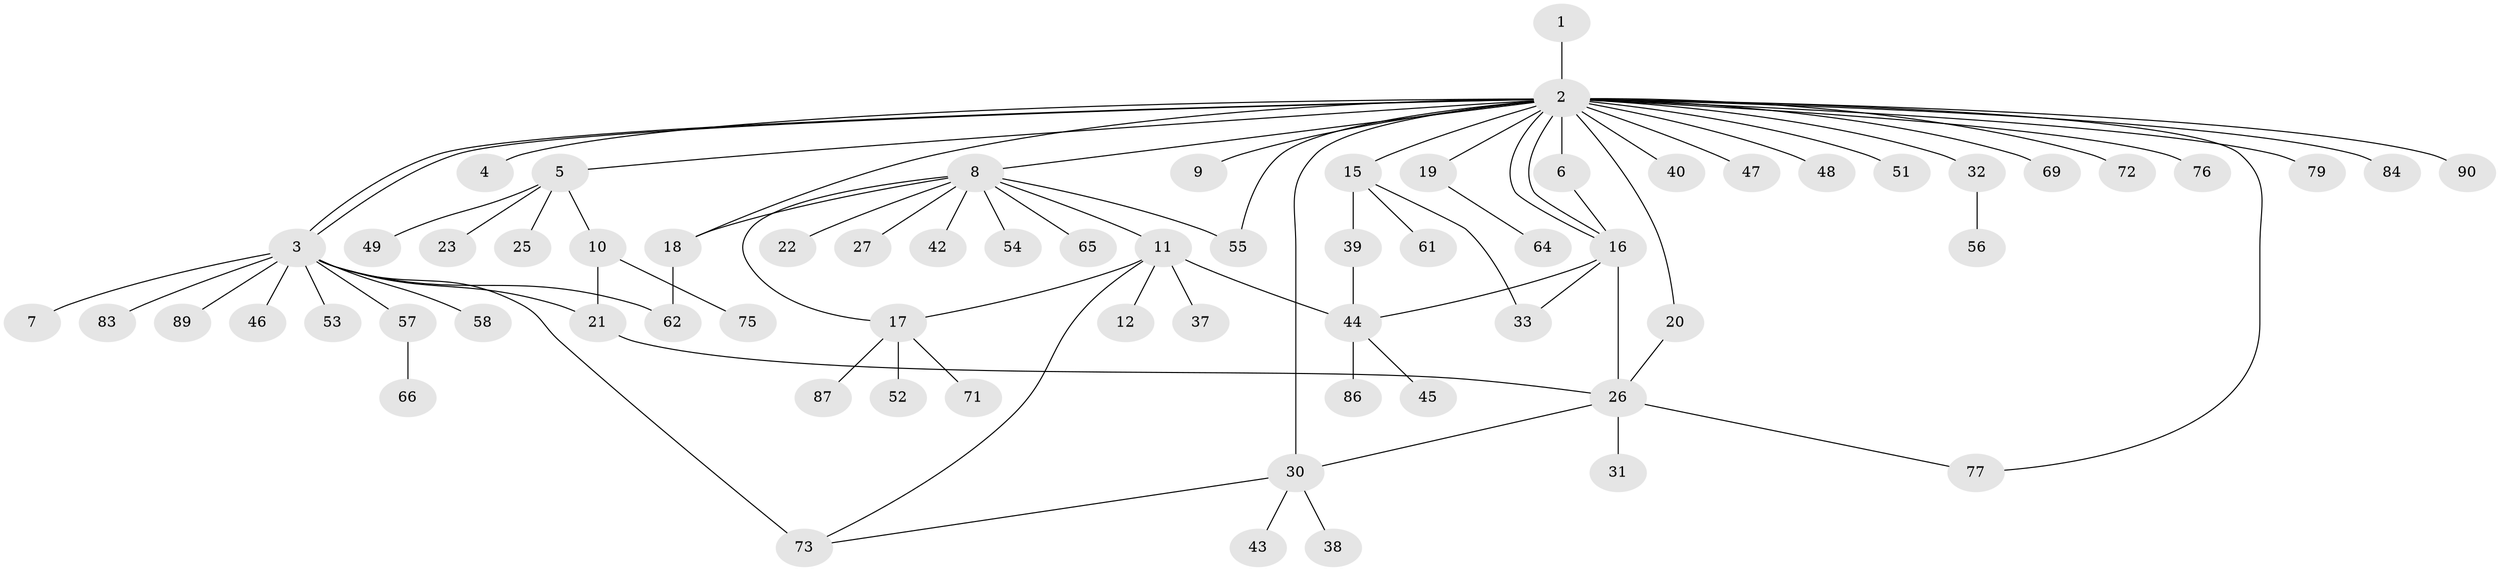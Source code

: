 // Generated by graph-tools (version 1.1) at 2025/23/03/03/25 07:23:54]
// undirected, 67 vertices, 83 edges
graph export_dot {
graph [start="1"]
  node [color=gray90,style=filled];
  1;
  2 [super="+60"];
  3 [super="+36"];
  4;
  5 [super="+35"];
  6;
  7;
  8 [super="+13"];
  9;
  10 [super="+41"];
  11 [super="+14"];
  12;
  15 [super="+68"];
  16 [super="+59"];
  17 [super="+28"];
  18;
  19 [super="+24"];
  20;
  21 [super="+34"];
  22;
  23;
  25;
  26 [super="+88"];
  27 [super="+29"];
  30 [super="+74"];
  31;
  32;
  33 [super="+82"];
  37;
  38;
  39 [super="+63"];
  40;
  42;
  43;
  44 [super="+50"];
  45;
  46 [super="+67"];
  47;
  48;
  49 [super="+70"];
  51;
  52;
  53;
  54;
  55;
  56;
  57 [super="+80"];
  58;
  61;
  62 [super="+81"];
  64;
  65;
  66 [super="+78"];
  69;
  71;
  72;
  73 [super="+85"];
  75;
  76;
  77;
  79;
  83;
  84;
  86;
  87;
  89;
  90;
  1 -- 2;
  2 -- 3;
  2 -- 3;
  2 -- 4;
  2 -- 5;
  2 -- 6;
  2 -- 8;
  2 -- 9;
  2 -- 15;
  2 -- 16;
  2 -- 16;
  2 -- 18;
  2 -- 19;
  2 -- 20;
  2 -- 32;
  2 -- 40;
  2 -- 47;
  2 -- 48;
  2 -- 51;
  2 -- 55;
  2 -- 69;
  2 -- 72;
  2 -- 76;
  2 -- 77;
  2 -- 79;
  2 -- 84;
  2 -- 90;
  2 -- 30;
  3 -- 7;
  3 -- 21;
  3 -- 46;
  3 -- 53;
  3 -- 57;
  3 -- 58;
  3 -- 62;
  3 -- 73 [weight=2];
  3 -- 83;
  3 -- 89;
  5 -- 10;
  5 -- 23;
  5 -- 25;
  5 -- 49;
  6 -- 16;
  8 -- 11;
  8 -- 22;
  8 -- 27;
  8 -- 42;
  8 -- 54;
  8 -- 65;
  8 -- 18;
  8 -- 55;
  8 -- 17;
  10 -- 75;
  10 -- 21;
  11 -- 12;
  11 -- 37;
  11 -- 73;
  11 -- 17;
  11 -- 44;
  15 -- 33;
  15 -- 39;
  15 -- 61;
  16 -- 26;
  16 -- 33;
  16 -- 44;
  17 -- 71;
  17 -- 87;
  17 -- 52;
  18 -- 62;
  19 -- 64;
  20 -- 26;
  21 -- 26;
  26 -- 30;
  26 -- 31;
  26 -- 77;
  30 -- 38;
  30 -- 43;
  30 -- 73;
  32 -- 56;
  39 -- 44;
  44 -- 45;
  44 -- 86;
  57 -- 66;
}
